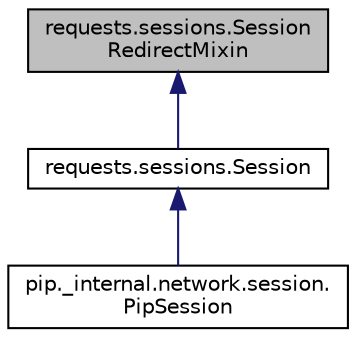 digraph "requests.sessions.SessionRedirectMixin"
{
 // LATEX_PDF_SIZE
  edge [fontname="Helvetica",fontsize="10",labelfontname="Helvetica",labelfontsize="10"];
  node [fontname="Helvetica",fontsize="10",shape=record];
  Node1 [label="requests.sessions.Session\lRedirectMixin",height=0.2,width=0.4,color="black", fillcolor="grey75", style="filled", fontcolor="black",tooltip=" "];
  Node1 -> Node2 [dir="back",color="midnightblue",fontsize="10",style="solid",fontname="Helvetica"];
  Node2 [label="requests.sessions.Session",height=0.2,width=0.4,color="black", fillcolor="white", style="filled",URL="$classrequests_1_1sessions_1_1Session.html",tooltip=" "];
  Node2 -> Node3 [dir="back",color="midnightblue",fontsize="10",style="solid",fontname="Helvetica"];
  Node3 [label="pip._internal.network.session.\lPipSession",height=0.2,width=0.4,color="black", fillcolor="white", style="filled",URL="$classpip_1_1__internal_1_1network_1_1session_1_1PipSession.html",tooltip=" "];
}

